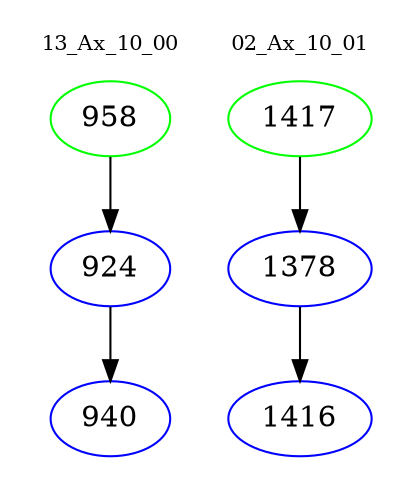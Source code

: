 digraph{
subgraph cluster_0 {
color = white
label = "13_Ax_10_00";
fontsize=10;
T0_958 [label="958", color="green"]
T0_958 -> T0_924 [color="black"]
T0_924 [label="924", color="blue"]
T0_924 -> T0_940 [color="black"]
T0_940 [label="940", color="blue"]
}
subgraph cluster_1 {
color = white
label = "02_Ax_10_01";
fontsize=10;
T1_1417 [label="1417", color="green"]
T1_1417 -> T1_1378 [color="black"]
T1_1378 [label="1378", color="blue"]
T1_1378 -> T1_1416 [color="black"]
T1_1416 [label="1416", color="blue"]
}
}
